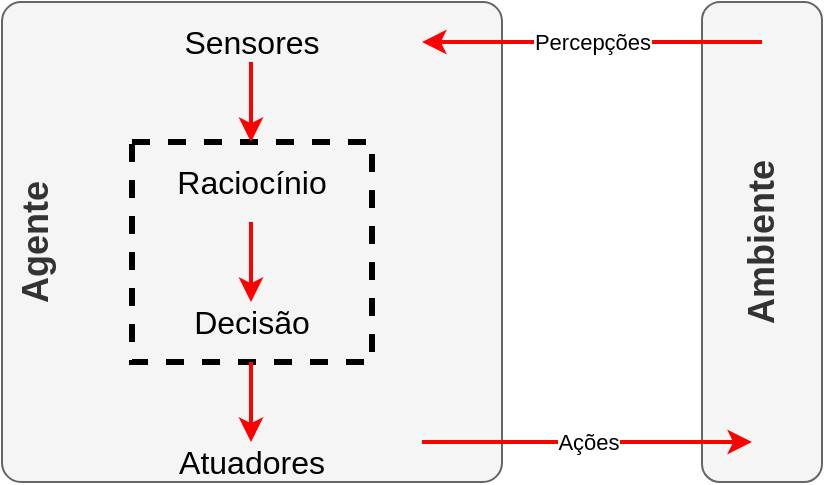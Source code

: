 <mxfile version="14.6.13" type="device"><diagram id="_KeJZRQFqoLEDqQFLUdO" name="Página-1"><mxGraphModel dx="1086" dy="785" grid="1" gridSize="10" guides="1" tooltips="1" connect="1" arrows="1" fold="1" page="1" pageScale="1" pageWidth="827" pageHeight="1169" math="0" shadow="0"><root><mxCell id="0"/><mxCell id="1" parent="0"/><mxCell id="vBZodg68ONXvV8t8dyPC-1" value="Agente" style="rounded=1;whiteSpace=wrap;html=1;glass=0;sketch=0;shadow=0;arcSize=4;verticalAlign=top;horizontal=0;fontSize=18;fillColor=#f5f5f5;strokeColor=#666666;fontColor=#333333;fontStyle=1" vertex="1" parent="1"><mxGeometry x="130" y="140" width="250" height="240" as="geometry"/></mxCell><mxCell id="vBZodg68ONXvV8t8dyPC-2" value="Ambiente" style="rounded=1;whiteSpace=wrap;html=1;verticalAlign=middle;textDirection=ltr;horizontal=0;fontSize=18;fillColor=#f5f5f5;strokeColor=#666666;fontColor=#333333;fontStyle=1" vertex="1" parent="1"><mxGeometry x="480" y="140" width="60" height="240" as="geometry"/></mxCell><mxCell id="vBZodg68ONXvV8t8dyPC-3" value="Sensores" style="text;html=1;strokeColor=none;fillColor=none;align=center;verticalAlign=middle;whiteSpace=wrap;rounded=0;fontSize=16;" vertex="1" parent="1"><mxGeometry x="235" y="150" width="40" height="20" as="geometry"/></mxCell><mxCell id="vBZodg68ONXvV8t8dyPC-4" value="Atuadores" style="text;html=1;strokeColor=none;fillColor=none;align=center;verticalAlign=middle;whiteSpace=wrap;rounded=0;fontSize=16;" vertex="1" parent="1"><mxGeometry x="235" y="360" width="40" height="20" as="geometry"/></mxCell><mxCell id="vBZodg68ONXvV8t8dyPC-5" value="" style="rounded=0;whiteSpace=wrap;html=1;dashed=1;strokeWidth=3;fillColor=none;" vertex="1" parent="1"><mxGeometry x="195" y="210" width="120" height="110" as="geometry"/></mxCell><mxCell id="vBZodg68ONXvV8t8dyPC-6" value="Raciocínio" style="text;html=1;strokeColor=none;fillColor=none;align=center;verticalAlign=middle;whiteSpace=wrap;rounded=0;dashed=1;fontSize=16;" vertex="1" parent="1"><mxGeometry x="235" y="220" width="40" height="20" as="geometry"/></mxCell><mxCell id="vBZodg68ONXvV8t8dyPC-7" value="Decisão" style="text;html=1;strokeColor=none;fillColor=none;align=center;verticalAlign=middle;whiteSpace=wrap;rounded=0;dashed=1;fontSize=16;" vertex="1" parent="1"><mxGeometry x="235" y="290" width="40" height="20" as="geometry"/></mxCell><mxCell id="vBZodg68ONXvV8t8dyPC-8" value="Percepções" style="endArrow=classic;html=1;strokeWidth=2;strokeColor=#FF0000;" edge="1" parent="1"><mxGeometry width="50" height="50" relative="1" as="geometry"><mxPoint x="510" y="160" as="sourcePoint"/><mxPoint x="340" y="160" as="targetPoint"/></mxGeometry></mxCell><mxCell id="vBZodg68ONXvV8t8dyPC-9" value="Ações" style="endArrow=classic;html=1;strokeWidth=2;strokeColor=#FF0000;" edge="1" parent="1"><mxGeometry width="50" height="50" relative="1" as="geometry"><mxPoint x="340" y="360" as="sourcePoint"/><mxPoint x="505" y="360" as="targetPoint"/></mxGeometry></mxCell><mxCell id="vBZodg68ONXvV8t8dyPC-10" value="" style="endArrow=classic;html=1;fontSize=18;strokeWidth=2;strokeColor=#FF0000;" edge="1" parent="1"><mxGeometry width="50" height="50" relative="1" as="geometry"><mxPoint x="254.5" y="170" as="sourcePoint"/><mxPoint x="254.5" y="210" as="targetPoint"/></mxGeometry></mxCell><mxCell id="vBZodg68ONXvV8t8dyPC-12" value="" style="endArrow=classic;html=1;fontSize=18;strokeWidth=2;strokeColor=#FF0000;" edge="1" parent="1"><mxGeometry width="50" height="50" relative="1" as="geometry"><mxPoint x="254.5" y="250" as="sourcePoint"/><mxPoint x="254.5" y="290" as="targetPoint"/></mxGeometry></mxCell><mxCell id="vBZodg68ONXvV8t8dyPC-13" value="" style="endArrow=classic;html=1;fontSize=18;strokeWidth=2;strokeColor=#FF0000;" edge="1" parent="1"><mxGeometry width="50" height="50" relative="1" as="geometry"><mxPoint x="254.5" y="320" as="sourcePoint"/><mxPoint x="254.5" y="360" as="targetPoint"/></mxGeometry></mxCell></root></mxGraphModel></diagram></mxfile>